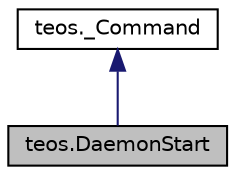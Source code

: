 digraph "teos.DaemonStart"
{
  edge [fontname="Helvetica",fontsize="10",labelfontname="Helvetica",labelfontsize="10"];
  node [fontname="Helvetica",fontsize="10",shape=record];
  Node0 [label="teos.DaemonStart",height=0.2,width=0.4,color="black", fillcolor="grey75", style="filled", fontcolor="black"];
  Node1 -> Node0 [dir="back",color="midnightblue",fontsize="10",style="solid"];
  Node1 [label="teos._Command",height=0.2,width=0.4,color="black", fillcolor="white", style="filled",URL="$classteos_1_1__Command.html",tooltip="teos commands "];
}
